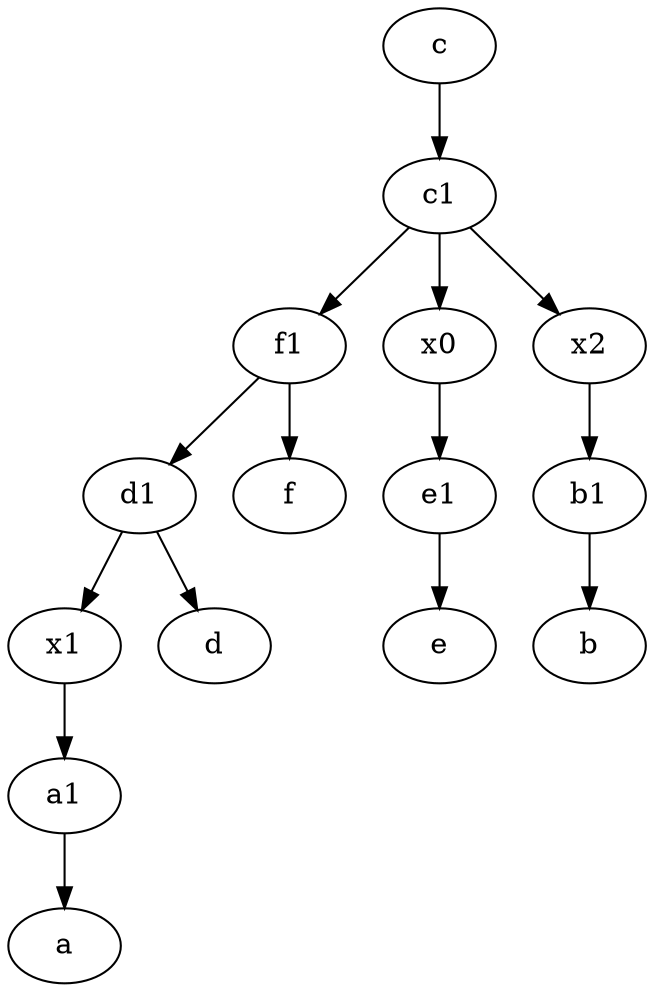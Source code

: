 digraph  {
	f1;
	b1 [pos="45,20!"];
	d1 [pos="25,30!"];
	x0;
	c1 [pos="30,15!"];
	x2;
	x1;
	c [pos="20,10!"];
	a1 [pos="40,15!"];
	e1 [pos="25,45!"];
	b1 -> b;
	c1 -> x2;
	a1 -> a;
	x1 -> a1;
	f1 -> f;
	x0 -> e1;
	d1 -> d;
	c1 -> f1;
	f1 -> d1;
	c -> c1;
	d1 -> x1;
	e1 -> e;
	c1 -> x0;
	x2 -> b1;

	}
